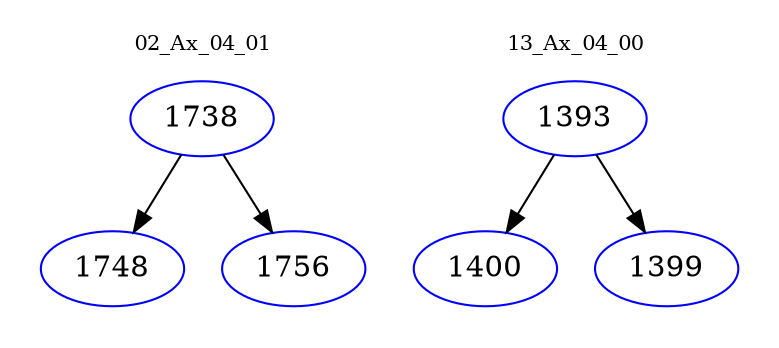 digraph{
subgraph cluster_0 {
color = white
label = "02_Ax_04_01";
fontsize=10;
T0_1738 [label="1738", color="blue"]
T0_1738 -> T0_1748 [color="black"]
T0_1748 [label="1748", color="blue"]
T0_1738 -> T0_1756 [color="black"]
T0_1756 [label="1756", color="blue"]
}
subgraph cluster_1 {
color = white
label = "13_Ax_04_00";
fontsize=10;
T1_1393 [label="1393", color="blue"]
T1_1393 -> T1_1400 [color="black"]
T1_1400 [label="1400", color="blue"]
T1_1393 -> T1_1399 [color="black"]
T1_1399 [label="1399", color="blue"]
}
}
